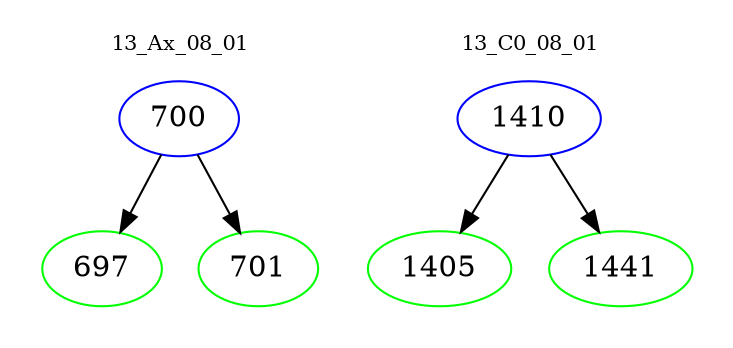 digraph{
subgraph cluster_0 {
color = white
label = "13_Ax_08_01";
fontsize=10;
T0_700 [label="700", color="blue"]
T0_700 -> T0_697 [color="black"]
T0_697 [label="697", color="green"]
T0_700 -> T0_701 [color="black"]
T0_701 [label="701", color="green"]
}
subgraph cluster_1 {
color = white
label = "13_C0_08_01";
fontsize=10;
T1_1410 [label="1410", color="blue"]
T1_1410 -> T1_1405 [color="black"]
T1_1405 [label="1405", color="green"]
T1_1410 -> T1_1441 [color="black"]
T1_1441 [label="1441", color="green"]
}
}

